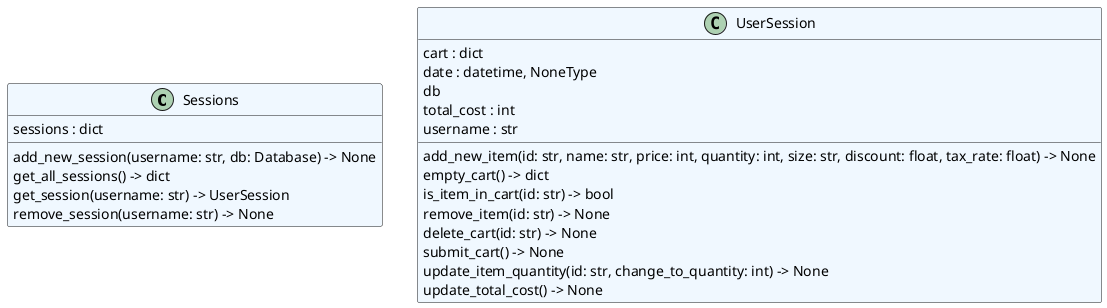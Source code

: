 @startuml classes
set namespaceSeparator none
class "Sessions" as store.core.session.Sessions #aliceblue {
  sessions : dict
  add_new_session(username: str, db: Database) -> None
  get_all_sessions() -> dict
  get_session(username: str) -> UserSession
  remove_session(username: str) -> None
}
class "UserSession" as store.core.session.UserSession #aliceblue {
  cart : dict
  date : datetime, NoneType
  db
  total_cost : int
  username : str
  add_new_item(id: str, name: str, price: int, quantity: int, size: str, discount: float, tax_rate: float) -> None
  empty_cart() -> dict
  is_item_in_cart(id: str) -> bool
  remove_item(id: str) -> None
  delete_cart(id: str) -> None
  submit_cart() -> None
  update_item_quantity(id: str, change_to_quantity: int) -> None
  update_total_cost() -> None
}
@enduml